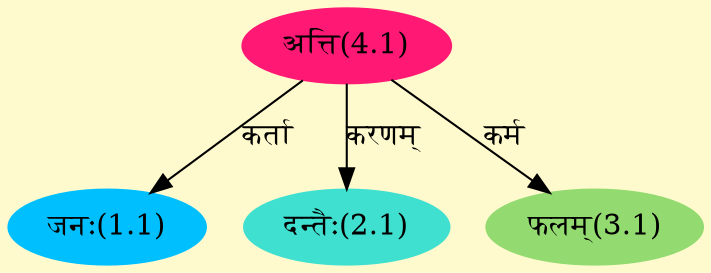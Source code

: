 digraph G{
rankdir=BT;
 compound=true;
 bgcolor="lemonchiffon1";
Node1_1 [style=filled, color="#00BFFF" label = "जनः(1.1)"]
Node4_1 [style=filled, color="#FF1975" label = "अत्ति(4.1)"]
Node2_1 [style=filled, color="#40E0D0" label = "दन्तैः(2.1)"]
Node3_1 [style=filled, color="#93DB70" label = "फलम्(3.1)"]
/* Start of Relations section */

Node1_1 -> Node4_1 [  label="कर्ता"  dir="back" ]
Node2_1 -> Node4_1 [  label="करणम्"  dir="back" ]
Node3_1 -> Node4_1 [  label="कर्म"  dir="back" ]
}
